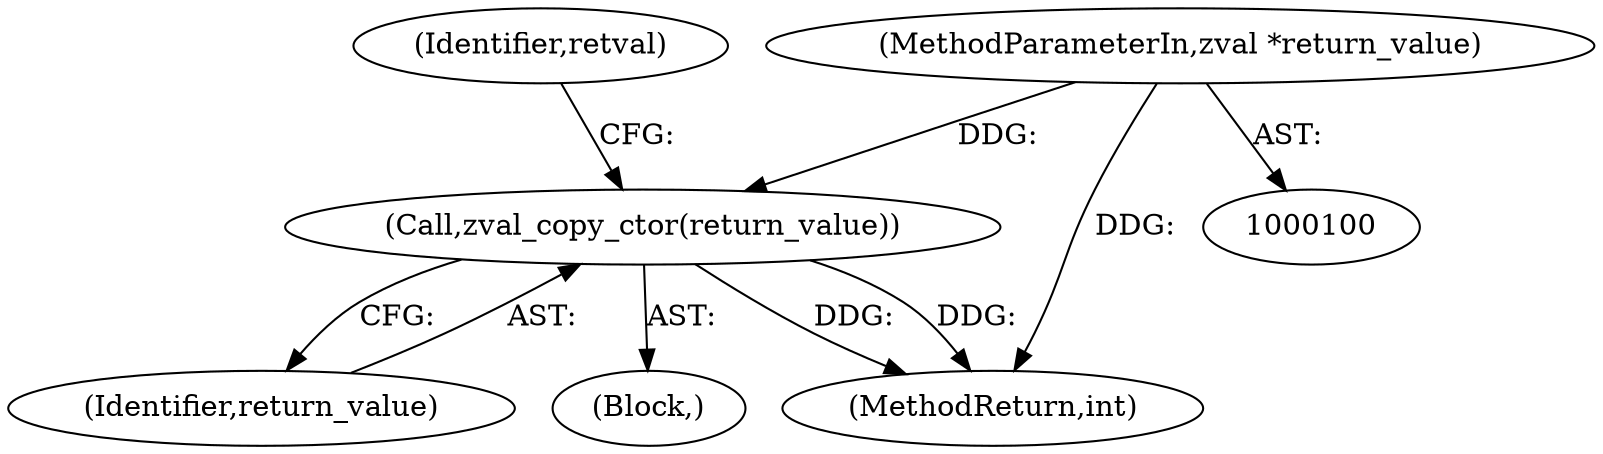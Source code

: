 digraph "0_php-src_a14fdb9746262549bbbb96abb87338bacd147e1b?w=1@API" {
"1000167" [label="(Call,zval_copy_ctor(return_value))"];
"1000103" [label="(MethodParameterIn,zval *return_value)"];
"1000167" [label="(Call,zval_copy_ctor(return_value))"];
"1000168" [label="(Identifier,return_value)"];
"1000159" [label="(Block,)"];
"1000103" [label="(MethodParameterIn,zval *return_value)"];
"1000170" [label="(Identifier,retval)"];
"1000182" [label="(MethodReturn,int)"];
"1000167" -> "1000159"  [label="AST: "];
"1000167" -> "1000168"  [label="CFG: "];
"1000168" -> "1000167"  [label="AST: "];
"1000170" -> "1000167"  [label="CFG: "];
"1000167" -> "1000182"  [label="DDG: "];
"1000167" -> "1000182"  [label="DDG: "];
"1000103" -> "1000167"  [label="DDG: "];
"1000103" -> "1000100"  [label="AST: "];
"1000103" -> "1000182"  [label="DDG: "];
}
